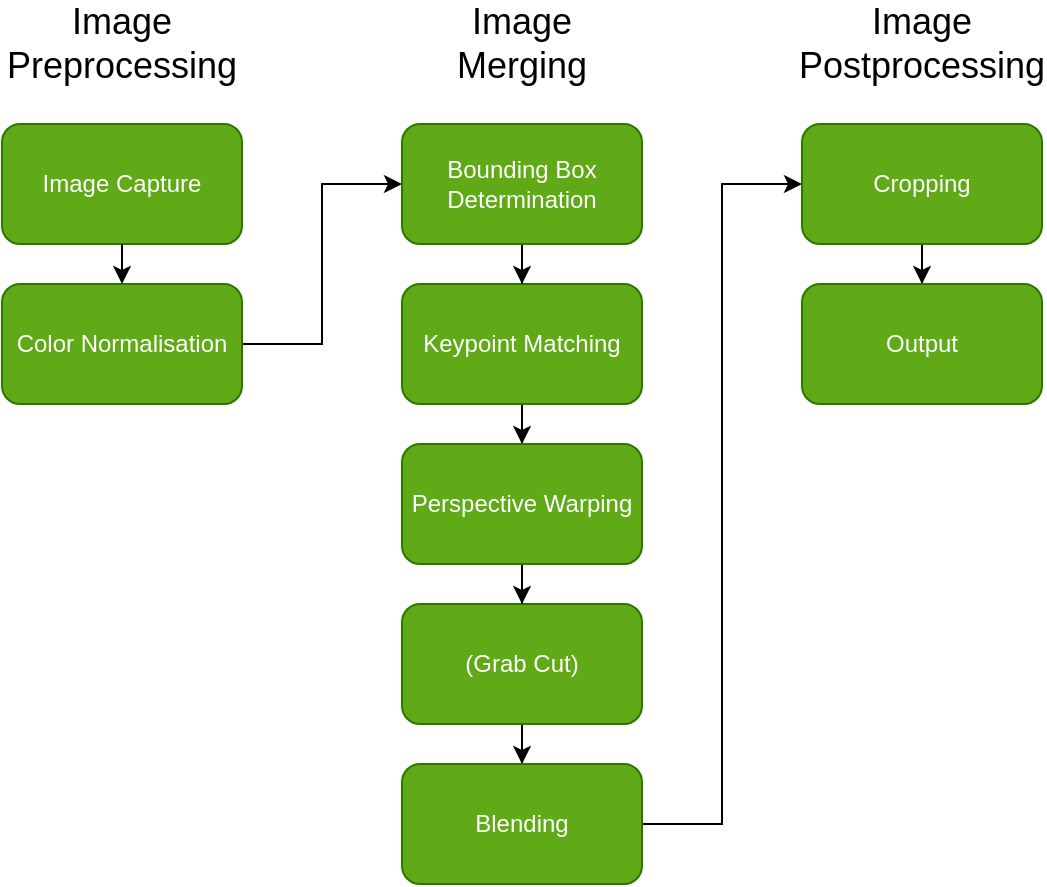 <mxfile version="13.10.0" type="device"><diagram id="Hmee4N9ulGpfvfKDH6QU" name="Page-1"><mxGraphModel dx="1422" dy="807" grid="1" gridSize="10" guides="1" tooltips="1" connect="1" arrows="1" fold="1" page="1" pageScale="1" pageWidth="850" pageHeight="1100" math="0" shadow="0"><root><mxCell id="0"/><mxCell id="1" parent="0"/><mxCell id="SnFHpfEiHRuxPQE_P9vP-1" value="Image Capture" style="rounded=1;whiteSpace=wrap;html=1;fillColor=#60a917;strokeColor=#2D7600;fontColor=#ffffff;" parent="1" vertex="1"><mxGeometry x="120" y="160" width="120" height="60" as="geometry"/></mxCell><mxCell id="SnFHpfEiHRuxPQE_P9vP-2" style="edgeStyle=orthogonalEdgeStyle;rounded=0;orthogonalLoop=1;jettySize=auto;html=1;entryX=0;entryY=0.5;entryDx=0;entryDy=0;" parent="1" source="SnFHpfEiHRuxPQE_P9vP-3" target="SnFHpfEiHRuxPQE_P9vP-7" edge="1"><mxGeometry relative="1" as="geometry"/></mxCell><mxCell id="SnFHpfEiHRuxPQE_P9vP-3" value="Color Normalisation" style="rounded=1;whiteSpace=wrap;html=1;fillColor=#60a917;strokeColor=#2D7600;fontColor=#ffffff;" parent="1" vertex="1"><mxGeometry x="120" y="240" width="120" height="60" as="geometry"/></mxCell><mxCell id="SnFHpfEiHRuxPQE_P9vP-4" style="edgeStyle=orthogonalEdgeStyle;rounded=0;orthogonalLoop=1;jettySize=auto;html=1;" parent="1" source="SnFHpfEiHRuxPQE_P9vP-5" target="SnFHpfEiHRuxPQE_P9vP-11" edge="1"><mxGeometry relative="1" as="geometry"/></mxCell><mxCell id="SnFHpfEiHRuxPQE_P9vP-5" value="Keypoint Matching" style="rounded=1;whiteSpace=wrap;html=1;fillColor=#60a917;fontColor=#ffffff;strokeColor=#2D7600;" parent="1" vertex="1"><mxGeometry x="320" y="240" width="120" height="60" as="geometry"/></mxCell><mxCell id="SnFHpfEiHRuxPQE_P9vP-6" style="edgeStyle=orthogonalEdgeStyle;rounded=0;orthogonalLoop=1;jettySize=auto;html=1;" parent="1" source="SnFHpfEiHRuxPQE_P9vP-7" target="SnFHpfEiHRuxPQE_P9vP-5" edge="1"><mxGeometry relative="1" as="geometry"/></mxCell><mxCell id="SnFHpfEiHRuxPQE_P9vP-7" value="Bounding Box Determination" style="rounded=1;whiteSpace=wrap;html=1;fillColor=#60a917;strokeColor=#2D7600;fontColor=#ffffff;" parent="1" vertex="1"><mxGeometry x="320" y="160" width="120" height="60" as="geometry"/></mxCell><mxCell id="SnFHpfEiHRuxPQE_P9vP-8" style="edgeStyle=orthogonalEdgeStyle;rounded=0;orthogonalLoop=1;jettySize=auto;html=1;entryX=0.5;entryY=0;entryDx=0;entryDy=0;" parent="1" source="SnFHpfEiHRuxPQE_P9vP-9" target="SnFHpfEiHRuxPQE_P9vP-13" edge="1"><mxGeometry relative="1" as="geometry"/></mxCell><mxCell id="SnFHpfEiHRuxPQE_P9vP-9" value="(Grab Cut)" style="rounded=1;whiteSpace=wrap;html=1;fontColor=#ffffff;strokeColor=#2D7600;fillColor=#60a917;" parent="1" vertex="1"><mxGeometry x="320" y="400" width="120" height="60" as="geometry"/></mxCell><mxCell id="SnFHpfEiHRuxPQE_P9vP-10" style="edgeStyle=orthogonalEdgeStyle;rounded=0;orthogonalLoop=1;jettySize=auto;html=1;" parent="1" source="SnFHpfEiHRuxPQE_P9vP-11" target="SnFHpfEiHRuxPQE_P9vP-9" edge="1"><mxGeometry relative="1" as="geometry"/></mxCell><mxCell id="SnFHpfEiHRuxPQE_P9vP-11" value="Perspective Warping" style="rounded=1;whiteSpace=wrap;html=1;fontColor=#ffffff;strokeColor=#2D7600;fillColor=#60a917;" parent="1" vertex="1"><mxGeometry x="320" y="320" width="120" height="60" as="geometry"/></mxCell><mxCell id="SnFHpfEiHRuxPQE_P9vP-12" style="edgeStyle=orthogonalEdgeStyle;rounded=0;orthogonalLoop=1;jettySize=auto;html=1;entryX=0;entryY=0.5;entryDx=0;entryDy=0;" parent="1" source="SnFHpfEiHRuxPQE_P9vP-13" target="SnFHpfEiHRuxPQE_P9vP-15" edge="1"><mxGeometry relative="1" as="geometry"/></mxCell><mxCell id="SnFHpfEiHRuxPQE_P9vP-13" value="Blending" style="rounded=1;whiteSpace=wrap;html=1;fontColor=#ffffff;strokeColor=#2D7600;fillColor=#60a917;" parent="1" vertex="1"><mxGeometry x="320" y="480" width="120" height="60" as="geometry"/></mxCell><mxCell id="SnFHpfEiHRuxPQE_P9vP-14" style="edgeStyle=orthogonalEdgeStyle;rounded=0;orthogonalLoop=1;jettySize=auto;html=1;" parent="1" source="SnFHpfEiHRuxPQE_P9vP-15" target="SnFHpfEiHRuxPQE_P9vP-16" edge="1"><mxGeometry relative="1" as="geometry"/></mxCell><mxCell id="SnFHpfEiHRuxPQE_P9vP-15" value="Cropping" style="rounded=1;whiteSpace=wrap;html=1;fontColor=#ffffff;strokeColor=#2D7600;fillColor=#60a917;" parent="1" vertex="1"><mxGeometry x="520" y="160" width="120" height="60" as="geometry"/></mxCell><mxCell id="SnFHpfEiHRuxPQE_P9vP-16" value="Output" style="rounded=1;whiteSpace=wrap;html=1;fontColor=#ffffff;strokeColor=#2D7600;fillColor=#60a917;" parent="1" vertex="1"><mxGeometry x="520" y="240" width="120" height="60" as="geometry"/></mxCell><mxCell id="SnFHpfEiHRuxPQE_P9vP-17" value="" style="endArrow=classic;html=1;exitX=0.5;exitY=1;exitDx=0;exitDy=0;" parent="1" source="SnFHpfEiHRuxPQE_P9vP-1" target="SnFHpfEiHRuxPQE_P9vP-3" edge="1"><mxGeometry width="50" height="50" relative="1" as="geometry"><mxPoint x="470" y="440" as="sourcePoint"/><mxPoint x="520" y="390" as="targetPoint"/></mxGeometry></mxCell><mxCell id="SnFHpfEiHRuxPQE_P9vP-18" value="&lt;font style=&quot;font-size: 18px&quot;&gt;Image Preprocessing&lt;br&gt;&lt;/font&gt;" style="text;html=1;strokeColor=none;fillColor=none;align=center;verticalAlign=middle;whiteSpace=wrap;rounded=0;" parent="1" vertex="1"><mxGeometry x="160" y="110" width="40" height="20" as="geometry"/></mxCell><mxCell id="SnFHpfEiHRuxPQE_P9vP-19" value="&lt;font style=&quot;font-size: 18px&quot;&gt;Image Merging&lt;br&gt;&lt;/font&gt;" style="text;html=1;strokeColor=none;fillColor=none;align=center;verticalAlign=middle;whiteSpace=wrap;rounded=0;" parent="1" vertex="1"><mxGeometry x="360" y="110" width="40" height="20" as="geometry"/></mxCell><mxCell id="SnFHpfEiHRuxPQE_P9vP-20" value="&lt;font style=&quot;font-size: 18px&quot;&gt;Image Postprocessing&lt;br&gt;&lt;/font&gt;" style="text;html=1;strokeColor=none;fillColor=none;align=center;verticalAlign=middle;whiteSpace=wrap;rounded=0;" parent="1" vertex="1"><mxGeometry x="560" y="110" width="40" height="20" as="geometry"/></mxCell></root></mxGraphModel></diagram></mxfile>